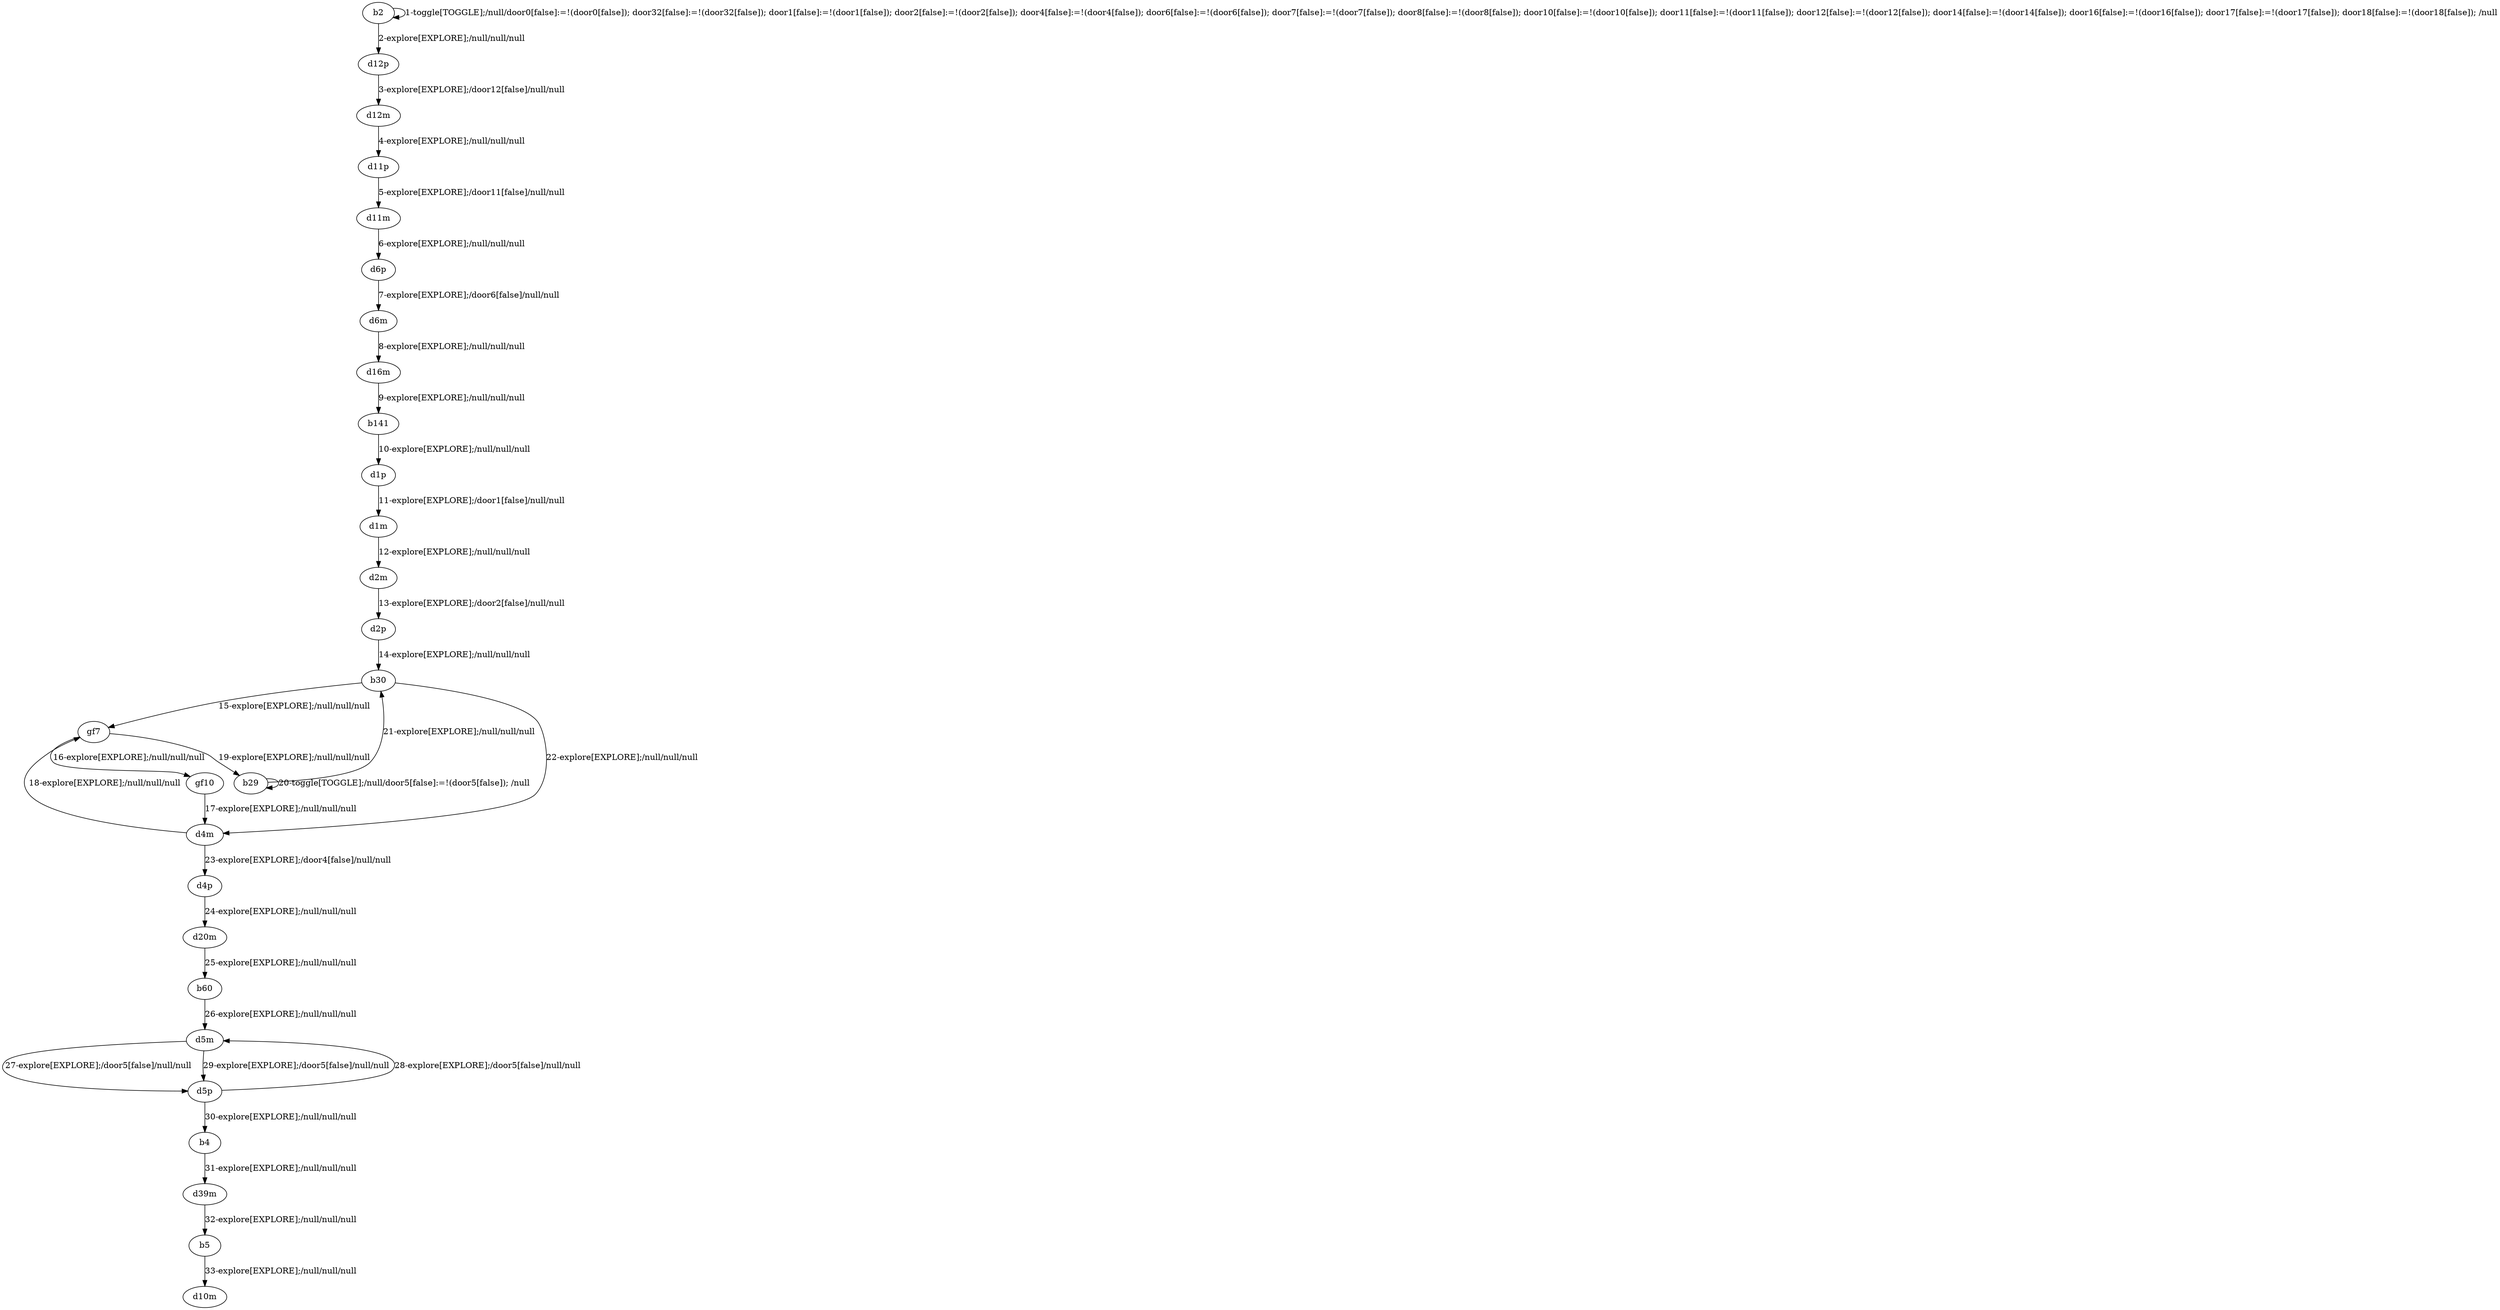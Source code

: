 # Total number of goals covered by this test: 1
# b5 --> d10m

digraph g {
"b2" -> "b2" [label = "1-toggle[TOGGLE];/null/door0[false]:=!(door0[false]); door32[false]:=!(door32[false]); door1[false]:=!(door1[false]); door2[false]:=!(door2[false]); door4[false]:=!(door4[false]); door6[false]:=!(door6[false]); door7[false]:=!(door7[false]); door8[false]:=!(door8[false]); door10[false]:=!(door10[false]); door11[false]:=!(door11[false]); door12[false]:=!(door12[false]); door14[false]:=!(door14[false]); door16[false]:=!(door16[false]); door17[false]:=!(door17[false]); door18[false]:=!(door18[false]); /null"];
"b2" -> "d12p" [label = "2-explore[EXPLORE];/null/null/null"];
"d12p" -> "d12m" [label = "3-explore[EXPLORE];/door12[false]/null/null"];
"d12m" -> "d11p" [label = "4-explore[EXPLORE];/null/null/null"];
"d11p" -> "d11m" [label = "5-explore[EXPLORE];/door11[false]/null/null"];
"d11m" -> "d6p" [label = "6-explore[EXPLORE];/null/null/null"];
"d6p" -> "d6m" [label = "7-explore[EXPLORE];/door6[false]/null/null"];
"d6m" -> "d16m" [label = "8-explore[EXPLORE];/null/null/null"];
"d16m" -> "b141" [label = "9-explore[EXPLORE];/null/null/null"];
"b141" -> "d1p" [label = "10-explore[EXPLORE];/null/null/null"];
"d1p" -> "d1m" [label = "11-explore[EXPLORE];/door1[false]/null/null"];
"d1m" -> "d2m" [label = "12-explore[EXPLORE];/null/null/null"];
"d2m" -> "d2p" [label = "13-explore[EXPLORE];/door2[false]/null/null"];
"d2p" -> "b30" [label = "14-explore[EXPLORE];/null/null/null"];
"b30" -> "gf7" [label = "15-explore[EXPLORE];/null/null/null"];
"gf7" -> "gf10" [label = "16-explore[EXPLORE];/null/null/null"];
"gf10" -> "d4m" [label = "17-explore[EXPLORE];/null/null/null"];
"d4m" -> "gf7" [label = "18-explore[EXPLORE];/null/null/null"];
"gf7" -> "b29" [label = "19-explore[EXPLORE];/null/null/null"];
"b29" -> "b29" [label = "20-toggle[TOGGLE];/null/door5[false]:=!(door5[false]); /null"];
"b29" -> "b30" [label = "21-explore[EXPLORE];/null/null/null"];
"b30" -> "d4m" [label = "22-explore[EXPLORE];/null/null/null"];
"d4m" -> "d4p" [label = "23-explore[EXPLORE];/door4[false]/null/null"];
"d4p" -> "d20m" [label = "24-explore[EXPLORE];/null/null/null"];
"d20m" -> "b60" [label = "25-explore[EXPLORE];/null/null/null"];
"b60" -> "d5m" [label = "26-explore[EXPLORE];/null/null/null"];
"d5m" -> "d5p" [label = "27-explore[EXPLORE];/door5[false]/null/null"];
"d5p" -> "d5m" [label = "28-explore[EXPLORE];/door5[false]/null/null"];
"d5m" -> "d5p" [label = "29-explore[EXPLORE];/door5[false]/null/null"];
"d5p" -> "b4" [label = "30-explore[EXPLORE];/null/null/null"];
"b4" -> "d39m" [label = "31-explore[EXPLORE];/null/null/null"];
"d39m" -> "b5" [label = "32-explore[EXPLORE];/null/null/null"];
"b5" -> "d10m" [label = "33-explore[EXPLORE];/null/null/null"];
}